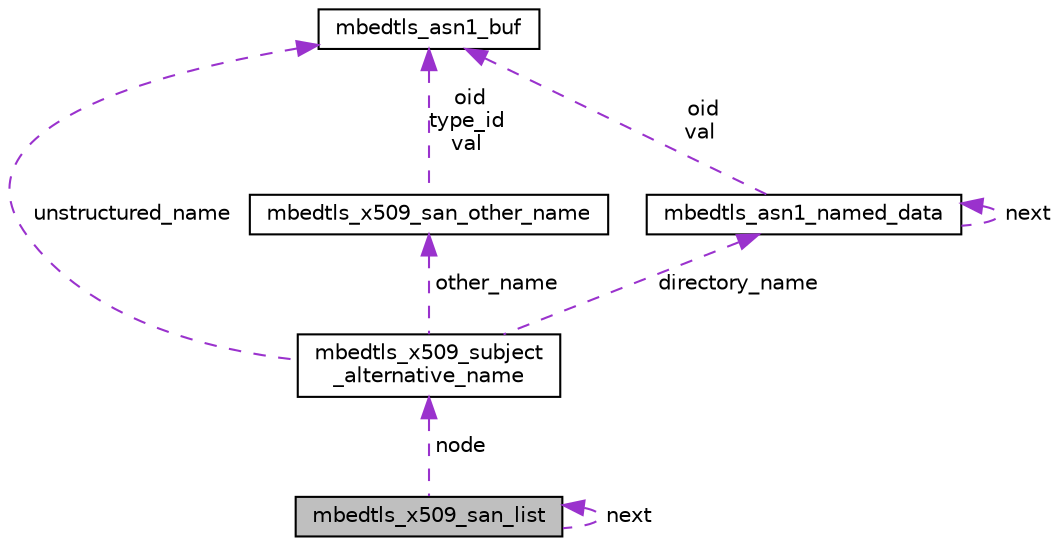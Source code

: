 digraph "mbedtls_x509_san_list"
{
 // LATEX_PDF_SIZE
  edge [fontname="Helvetica",fontsize="10",labelfontname="Helvetica",labelfontsize="10"];
  node [fontname="Helvetica",fontsize="10",shape=record];
  Node1 [label="mbedtls_x509_san_list",height=0.2,width=0.4,color="black", fillcolor="grey75", style="filled", fontcolor="black",tooltip=" "];
  Node2 -> Node1 [dir="back",color="darkorchid3",fontsize="10",style="dashed",label=" node" ,fontname="Helvetica"];
  Node2 [label="mbedtls_x509_subject\l_alternative_name",height=0.2,width=0.4,color="black", fillcolor="white", style="filled",URL="$structmbedtls__x509__subject__alternative__name.html",tooltip=" "];
  Node3 -> Node2 [dir="back",color="darkorchid3",fontsize="10",style="dashed",label=" other_name" ,fontname="Helvetica"];
  Node3 [label="mbedtls_x509_san_other_name",height=0.2,width=0.4,color="black", fillcolor="white", style="filled",URL="$structmbedtls__x509__san__other__name.html",tooltip=" "];
  Node4 -> Node3 [dir="back",color="darkorchid3",fontsize="10",style="dashed",label=" oid\ntype_id\nval" ,fontname="Helvetica"];
  Node4 [label="mbedtls_asn1_buf",height=0.2,width=0.4,color="black", fillcolor="white", style="filled",URL="$structmbedtls__asn1__buf.html",tooltip=" "];
  Node4 -> Node2 [dir="back",color="darkorchid3",fontsize="10",style="dashed",label=" unstructured_name" ,fontname="Helvetica"];
  Node5 -> Node2 [dir="back",color="darkorchid3",fontsize="10",style="dashed",label=" directory_name" ,fontname="Helvetica"];
  Node5 [label="mbedtls_asn1_named_data",height=0.2,width=0.4,color="black", fillcolor="white", style="filled",URL="$structmbedtls__asn1__named__data.html",tooltip=" "];
  Node5 -> Node5 [dir="back",color="darkorchid3",fontsize="10",style="dashed",label=" next" ,fontname="Helvetica"];
  Node4 -> Node5 [dir="back",color="darkorchid3",fontsize="10",style="dashed",label=" oid\nval" ,fontname="Helvetica"];
  Node1 -> Node1 [dir="back",color="darkorchid3",fontsize="10",style="dashed",label=" next" ,fontname="Helvetica"];
}
